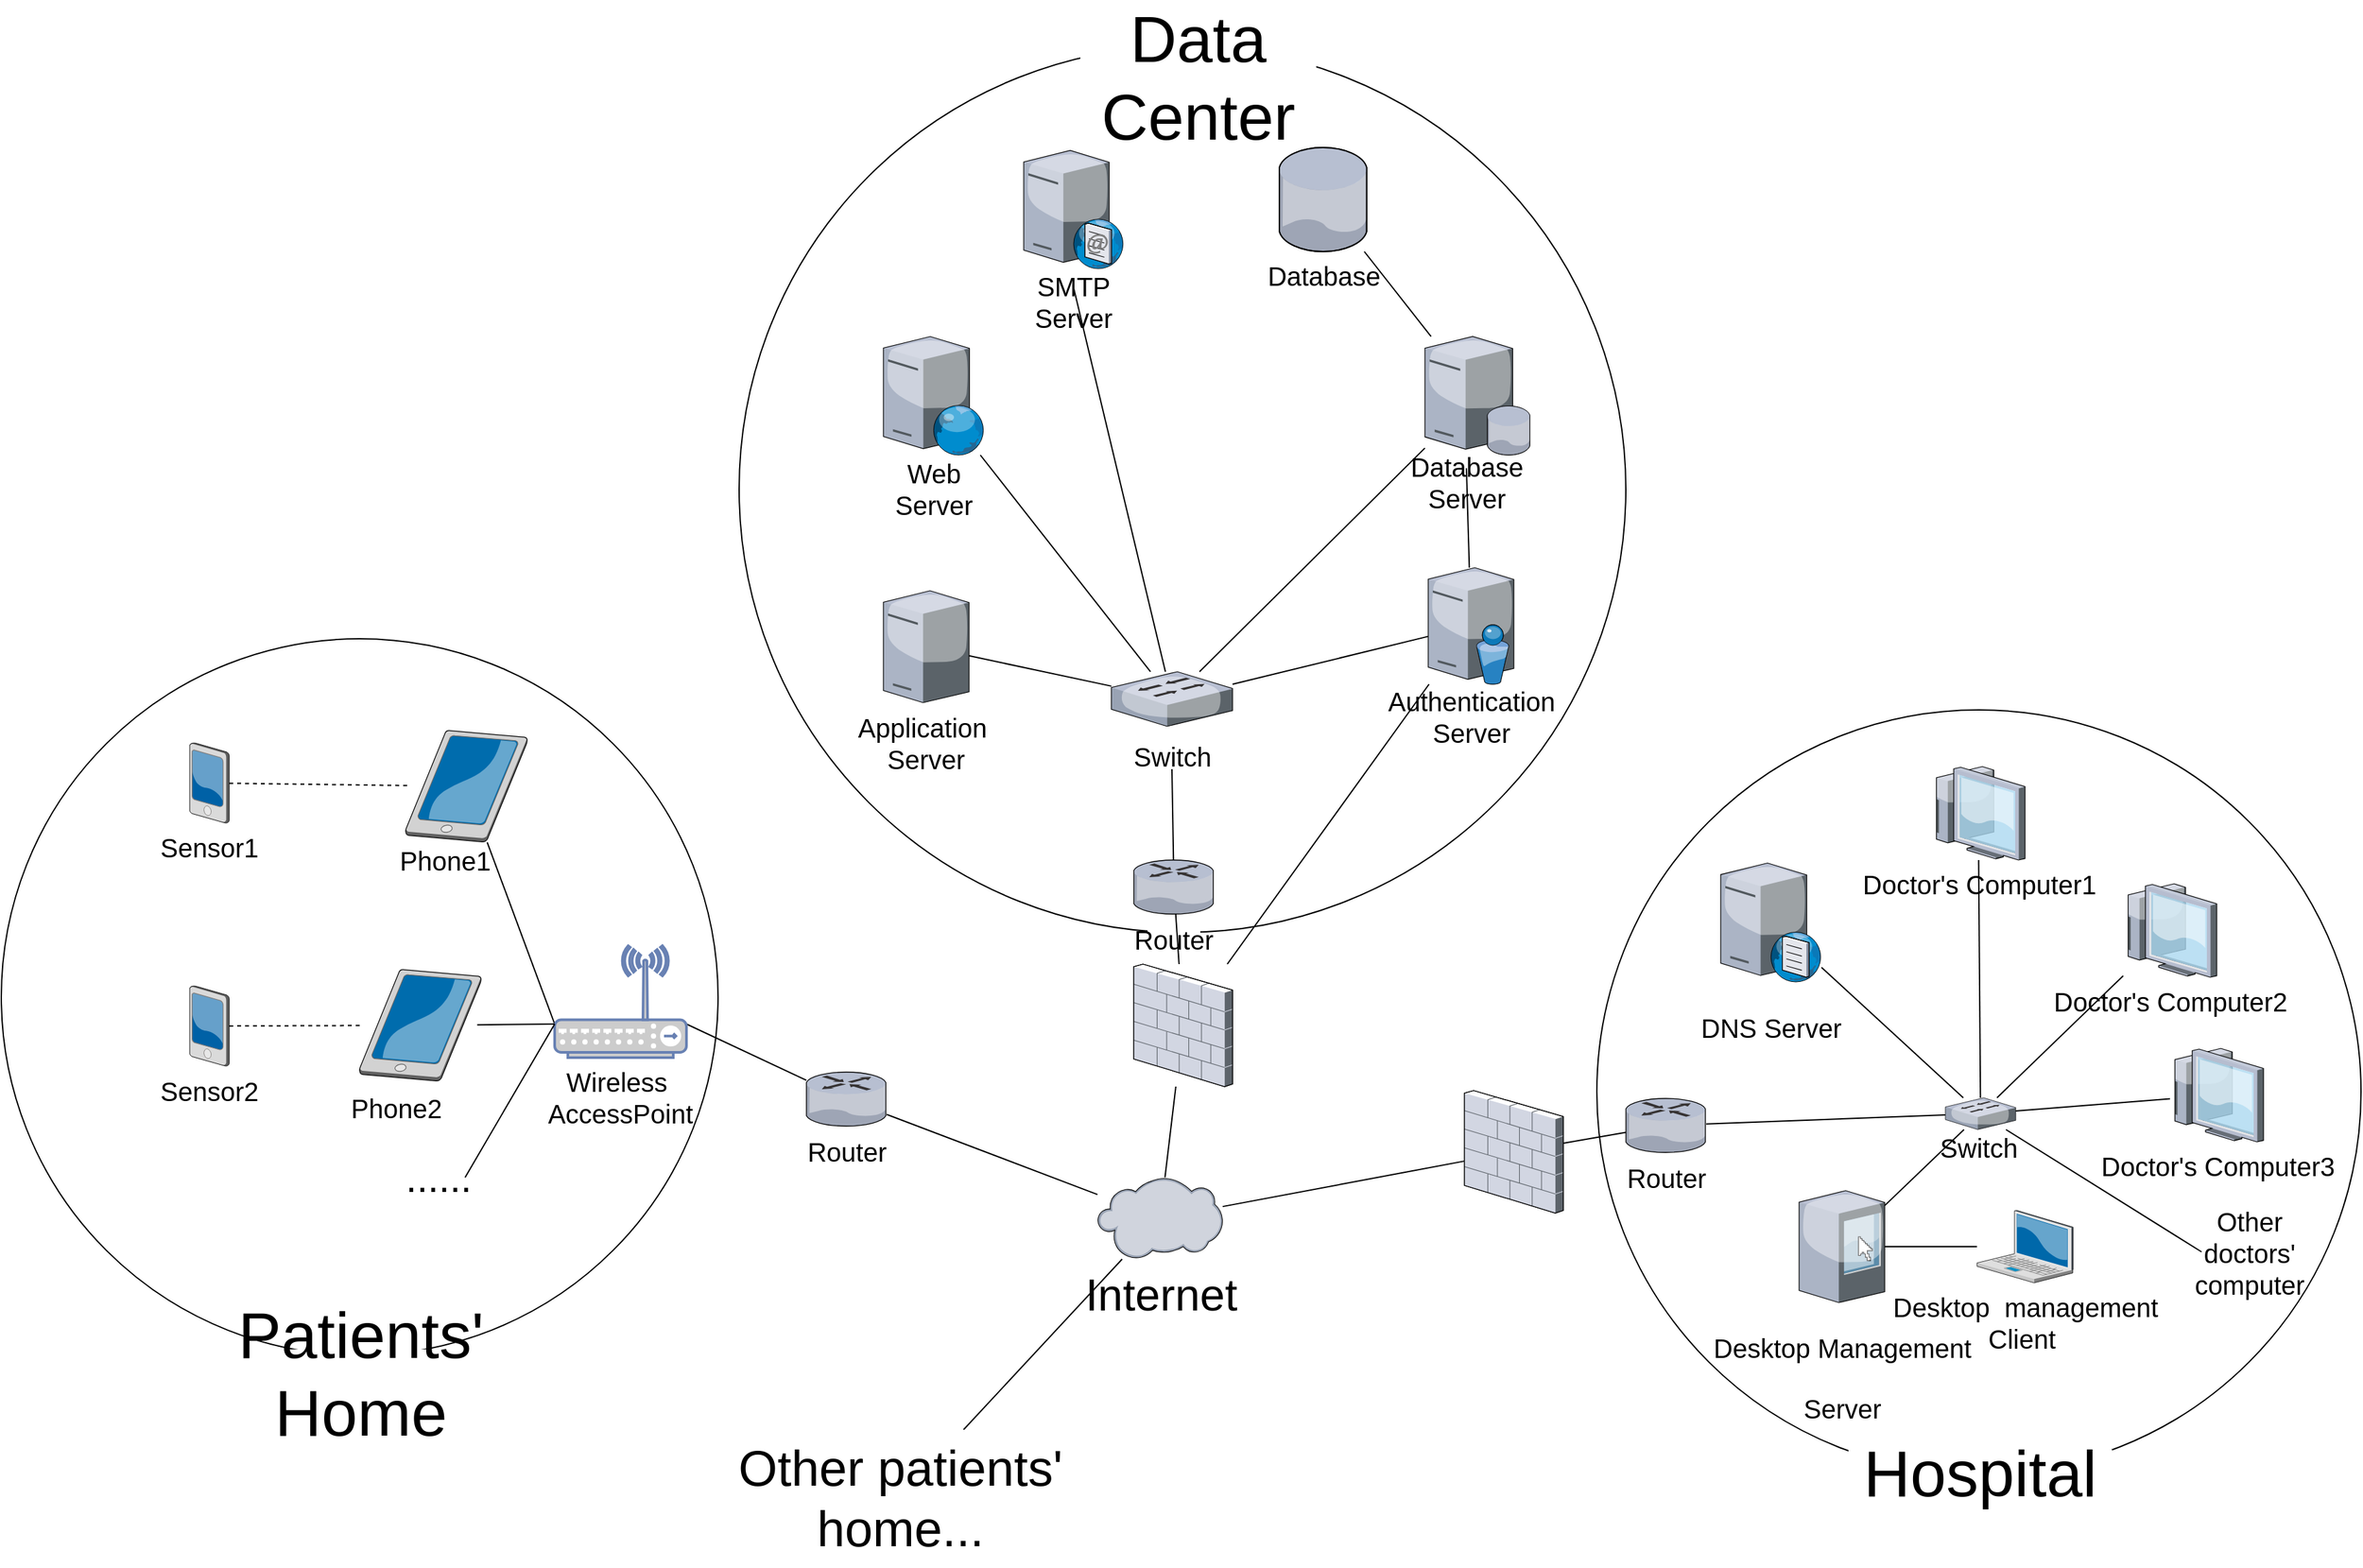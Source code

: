 <mxfile version="10.6.7" type="github"><diagram name="Page-1" id="822b0af5-4adb-64df-f703-e8dfc1f81529"><mxGraphModel dx="3344" dy="1366" grid="1" gridSize="10" guides="1" tooltips="1" connect="1" arrows="1" fold="1" page="1" pageScale="1" pageWidth="1100" pageHeight="850" background="#ffffff" math="0" shadow="0"><root><mxCell id="0"/><mxCell id="1" parent="0"/><mxCell id="VWFIFegmGs9kK9D9FBWd-44" value="" style="ellipse;whiteSpace=wrap;html=1;aspect=fixed;strokeWidth=1;fillColor=#ffffff;fontSize=20;" vertex="1" parent="1"><mxGeometry x="991" y="561" width="580" height="580" as="geometry"/></mxCell><mxCell id="VWFIFegmGs9kK9D9FBWd-1" value="" style="ellipse;whiteSpace=wrap;html=1;aspect=fixed;" vertex="1" parent="1"><mxGeometry x="340" y="57" width="673" height="673" as="geometry"/></mxCell><mxCell id="VWFIFegmGs9kK9D9FBWd-35" style="rounded=0;orthogonalLoop=1;jettySize=auto;html=1;entryX=0.5;entryY=1;entryDx=0;entryDy=0;fontSize=20;endArrow=none;endFill=0;" edge="1" parent="1" source="VWFIFegmGs9kK9D9FBWd-124" target="VWFIFegmGs9kK9D9FBWd-17"><mxGeometry relative="1" as="geometry"><mxPoint x="668.289" y="667.5" as="sourcePoint"/></mxGeometry></mxCell><mxCell id="VWFIFegmGs9kK9D9FBWd-37" style="edgeStyle=none;rounded=0;orthogonalLoop=1;jettySize=auto;html=1;fontSize=20;endArrow=none;endFill=0;" edge="1" parent="1" source="VWFIFegmGs9kK9D9FBWd-122" target="VWFIFegmGs9kK9D9FBWd-21"><mxGeometry relative="1" as="geometry"><mxPoint x="705" y="677.889" as="sourcePoint"/></mxGeometry></mxCell><mxCell id="VWFIFegmGs9kK9D9FBWd-11" value="Data &lt;br&gt;Center" style="text;html=1;align=center;verticalAlign=middle;whiteSpace=wrap;rounded=0;strokeWidth=6;fontSize=49;fillColor=#ffffff;" vertex="1" parent="1"><mxGeometry x="599" y="28" width="179" height="106" as="geometry"/></mxCell><mxCell id="VWFIFegmGs9kK9D9FBWd-15" value="" style="group" vertex="1" connectable="0" parent="1"><mxGeometry x="556" y="134" width="76" height="127" as="geometry"/></mxCell><mxCell id="VWFIFegmGs9kK9D9FBWd-4" value="" style="verticalLabelPosition=bottom;aspect=fixed;html=1;verticalAlign=top;strokeColor=none;align=center;outlineConnect=0;shape=mxgraph.citrix.smtp_server;" vertex="1" parent="VWFIFegmGs9kK9D9FBWd-15"><mxGeometry width="76" height="92" as="geometry"/></mxCell><mxCell id="VWFIFegmGs9kK9D9FBWd-14" value="SMTP Server" style="text;html=1;strokeColor=none;fillColor=none;align=center;verticalAlign=middle;whiteSpace=wrap;rounded=0;fontSize=20;" vertex="1" parent="VWFIFegmGs9kK9D9FBWd-15"><mxGeometry x="14" y="107" width="48" height="20" as="geometry"/></mxCell><mxCell id="VWFIFegmGs9kK9D9FBWd-16" value="" style="group" vertex="1" connectable="0" parent="1"><mxGeometry x="449.5" y="277.5" width="76.5" height="125" as="geometry"/></mxCell><mxCell id="VWFIFegmGs9kK9D9FBWd-5" value="" style="verticalLabelPosition=bottom;aspect=fixed;html=1;verticalAlign=top;strokeColor=none;align=center;outlineConnect=0;shape=mxgraph.citrix.web_server;" vertex="1" parent="VWFIFegmGs9kK9D9FBWd-16"><mxGeometry width="76.5" height="90" as="geometry"/></mxCell><mxCell id="VWFIFegmGs9kK9D9FBWd-12" value="Web Server" style="text;html=1;strokeColor=none;fillColor=none;align=center;verticalAlign=middle;whiteSpace=wrap;rounded=0;fontSize=20;" vertex="1" parent="VWFIFegmGs9kK9D9FBWd-16"><mxGeometry x="2.5" y="105" width="72" height="20" as="geometry"/></mxCell><mxCell id="VWFIFegmGs9kK9D9FBWd-18" value="" style="group" vertex="1" connectable="0" parent="1"><mxGeometry x="622.5" y="532" width="92" height="74" as="geometry"/></mxCell><mxCell id="VWFIFegmGs9kK9D9FBWd-7" value="" style="verticalLabelPosition=bottom;aspect=fixed;html=1;verticalAlign=top;strokeColor=none;align=center;outlineConnect=0;shape=mxgraph.citrix.switch;" vertex="1" parent="VWFIFegmGs9kK9D9FBWd-18"><mxGeometry width="92" height="41.5" as="geometry"/></mxCell><mxCell id="VWFIFegmGs9kK9D9FBWd-17" value="Switch" style="text;html=1;strokeColor=none;fillColor=none;align=center;verticalAlign=middle;whiteSpace=wrap;rounded=0;fontSize=20;" vertex="1" parent="VWFIFegmGs9kK9D9FBWd-18"><mxGeometry x="26" y="54" width="40" height="20" as="geometry"/></mxCell><mxCell id="VWFIFegmGs9kK9D9FBWd-20" value="" style="group" vertex="1" connectable="0" parent="1"><mxGeometry x="850.5" y="277.5" width="90" height="120" as="geometry"/></mxCell><mxCell id="VWFIFegmGs9kK9D9FBWd-3" value="" style="verticalLabelPosition=bottom;aspect=fixed;html=1;verticalAlign=top;strokeColor=none;align=center;outlineConnect=0;shape=mxgraph.citrix.database_server;" vertex="1" parent="VWFIFegmGs9kK9D9FBWd-20"><mxGeometry x="10" width="80" height="90" as="geometry"/></mxCell><mxCell id="VWFIFegmGs9kK9D9FBWd-19" value="Database&lt;br&gt;Server&lt;br&gt;" style="text;html=1;strokeColor=none;fillColor=none;align=center;verticalAlign=middle;whiteSpace=wrap;rounded=0;fontSize=20;" vertex="1" parent="VWFIFegmGs9kK9D9FBWd-20"><mxGeometry y="100" width="83" height="20" as="geometry"/></mxCell><mxCell id="VWFIFegmGs9kK9D9FBWd-23" value="" style="group" vertex="1" connectable="0" parent="1"><mxGeometry x="863" y="453" width="65" height="123" as="geometry"/></mxCell><mxCell id="VWFIFegmGs9kK9D9FBWd-21" value="" style="verticalLabelPosition=bottom;aspect=fixed;html=1;verticalAlign=top;strokeColor=none;align=center;outlineConnect=0;shape=mxgraph.citrix.directory_server;fillColor=#ffffff;fontSize=20;" vertex="1" parent="VWFIFegmGs9kK9D9FBWd-23"><mxGeometry width="65" height="88.5" as="geometry"/></mxCell><mxCell id="VWFIFegmGs9kK9D9FBWd-22" value="Authentication&lt;br&gt;Server&lt;br&gt;" style="text;html=1;strokeColor=none;fillColor=none;align=center;verticalAlign=middle;whiteSpace=wrap;rounded=0;fontSize=20;" vertex="1" parent="VWFIFegmGs9kK9D9FBWd-23"><mxGeometry x="12.5" y="103" width="40" height="20" as="geometry"/></mxCell><mxCell id="VWFIFegmGs9kK9D9FBWd-26" value="" style="group" vertex="1" connectable="0" parent="1"><mxGeometry x="449.5" y="470.5" width="65" height="125.5" as="geometry"/></mxCell><mxCell id="VWFIFegmGs9kK9D9FBWd-24" value="" style="verticalLabelPosition=bottom;aspect=fixed;html=1;verticalAlign=top;strokeColor=none;align=center;outlineConnect=0;shape=mxgraph.citrix.license_server;fillColor=#ffffff;fontSize=20;" vertex="1" parent="VWFIFegmGs9kK9D9FBWd-26"><mxGeometry width="65" height="85" as="geometry"/></mxCell><mxCell id="VWFIFegmGs9kK9D9FBWd-25" value="Application&amp;nbsp;&lt;br&gt;Server&lt;br&gt;" style="text;html=1;strokeColor=none;fillColor=none;align=center;verticalAlign=middle;whiteSpace=wrap;rounded=0;fontSize=20;" vertex="1" parent="VWFIFegmGs9kK9D9FBWd-26"><mxGeometry x="12.5" y="105.5" width="40" height="20" as="geometry"/></mxCell><mxCell id="VWFIFegmGs9kK9D9FBWd-30" value="" style="group" vertex="1" connectable="0" parent="1"><mxGeometry x="750" y="134" width="67" height="106.5" as="geometry"/></mxCell><mxCell id="VWFIFegmGs9kK9D9FBWd-27" value="" style="verticalLabelPosition=bottom;aspect=fixed;html=1;verticalAlign=top;strokeColor=none;align=center;outlineConnect=0;shape=mxgraph.citrix.database;fillColor=#ffffff;fontSize=20;" vertex="1" parent="VWFIFegmGs9kK9D9FBWd-30"><mxGeometry width="67" height="79" as="geometry"/></mxCell><mxCell id="VWFIFegmGs9kK9D9FBWd-28" value="Database" style="text;html=1;strokeColor=none;fillColor=none;align=center;verticalAlign=middle;whiteSpace=wrap;rounded=0;fontSize=20;" vertex="1" parent="VWFIFegmGs9kK9D9FBWd-30"><mxGeometry x="13.5" y="86.5" width="40" height="20" as="geometry"/></mxCell><mxCell id="VWFIFegmGs9kK9D9FBWd-36" style="edgeStyle=none;rounded=0;orthogonalLoop=1;jettySize=auto;html=1;fontSize=20;endArrow=none;endFill=0;" edge="1" parent="1" source="VWFIFegmGs9kK9D9FBWd-27" target="VWFIFegmGs9kK9D9FBWd-3"><mxGeometry relative="1" as="geometry"/></mxCell><mxCell id="VWFIFegmGs9kK9D9FBWd-38" style="edgeStyle=none;rounded=0;orthogonalLoop=1;jettySize=auto;html=1;entryX=0.5;entryY=0;entryDx=0;entryDy=0;fontSize=20;endArrow=none;endFill=0;" edge="1" parent="1" source="VWFIFegmGs9kK9D9FBWd-21" target="VWFIFegmGs9kK9D9FBWd-19"><mxGeometry relative="1" as="geometry"/></mxCell><mxCell id="VWFIFegmGs9kK9D9FBWd-39" style="edgeStyle=none;rounded=0;orthogonalLoop=1;jettySize=auto;html=1;fontSize=20;endArrow=none;endFill=0;" edge="1" parent="1" source="VWFIFegmGs9kK9D9FBWd-7" target="VWFIFegmGs9kK9D9FBWd-24"><mxGeometry relative="1" as="geometry"/></mxCell><mxCell id="VWFIFegmGs9kK9D9FBWd-40" style="edgeStyle=none;rounded=0;orthogonalLoop=1;jettySize=auto;html=1;fontSize=20;endArrow=none;endFill=0;" edge="1" parent="1" source="VWFIFegmGs9kK9D9FBWd-7" target="VWFIFegmGs9kK9D9FBWd-5"><mxGeometry relative="1" as="geometry"/></mxCell><mxCell id="VWFIFegmGs9kK9D9FBWd-41" style="edgeStyle=none;rounded=0;orthogonalLoop=1;jettySize=auto;html=1;entryX=0.5;entryY=0;entryDx=0;entryDy=0;fontSize=20;endArrow=none;endFill=0;" edge="1" parent="1" source="VWFIFegmGs9kK9D9FBWd-7" target="VWFIFegmGs9kK9D9FBWd-14"><mxGeometry relative="1" as="geometry"/></mxCell><mxCell id="VWFIFegmGs9kK9D9FBWd-42" style="edgeStyle=none;rounded=0;orthogonalLoop=1;jettySize=auto;html=1;fontSize=20;endArrow=none;endFill=0;" edge="1" parent="1" source="VWFIFegmGs9kK9D9FBWd-7" target="VWFIFegmGs9kK9D9FBWd-3"><mxGeometry relative="1" as="geometry"/></mxCell><mxCell id="VWFIFegmGs9kK9D9FBWd-59" value="" style="ellipse;whiteSpace=wrap;html=1;aspect=fixed;strokeWidth=1;fillColor=#ffffff;fontSize=20;" vertex="1" parent="1"><mxGeometry x="-220" y="507" width="544" height="544" as="geometry"/></mxCell><mxCell id="VWFIFegmGs9kK9D9FBWd-60" value="Patients' Home" style="text;html=1;align=center;verticalAlign=middle;whiteSpace=wrap;rounded=0;strokeWidth=6;fontSize=49;fillColor=#ffffff;" vertex="1" parent="1"><mxGeometry x="-47" y="1046.5" width="200" height="37" as="geometry"/></mxCell><mxCell id="VWFIFegmGs9kK9D9FBWd-64" value="" style="group" vertex="1" connectable="0" parent="1"><mxGeometry x="391" y="836" width="61" height="70" as="geometry"/></mxCell><mxCell id="VWFIFegmGs9kK9D9FBWd-65" value="" style="verticalLabelPosition=bottom;aspect=fixed;html=1;verticalAlign=top;strokeColor=none;align=center;outlineConnect=0;shape=mxgraph.citrix.router;" vertex="1" parent="VWFIFegmGs9kK9D9FBWd-64"><mxGeometry width="61" height="41" as="geometry"/></mxCell><mxCell id="VWFIFegmGs9kK9D9FBWd-66" value="Router" style="text;html=1;strokeColor=none;fillColor=none;align=center;verticalAlign=middle;whiteSpace=wrap;rounded=0;fontSize=20;" vertex="1" parent="VWFIFegmGs9kK9D9FBWd-64"><mxGeometry x="10.5" y="50" width="40" height="20" as="geometry"/></mxCell><mxCell id="VWFIFegmGs9kK9D9FBWd-67" style="edgeStyle=none;rounded=0;orthogonalLoop=1;jettySize=auto;html=1;endArrow=none;endFill=0;fontSize=20;entryX=1;entryY=0.7;entryDx=0;entryDy=0;entryPerimeter=0;" edge="1" parent="1" source="VWFIFegmGs9kK9D9FBWd-65" target="VWFIFegmGs9kK9D9FBWd-70"><mxGeometry relative="1" as="geometry"><mxPoint x="339" y="848.25" as="targetPoint"/></mxGeometry></mxCell><mxCell id="VWFIFegmGs9kK9D9FBWd-68" style="edgeStyle=none;rounded=0;orthogonalLoop=1;jettySize=auto;html=1;endArrow=none;endFill=0;fontSize=20;" edge="1" parent="1" source="VWFIFegmGs9kK9D9FBWd-65" target="VWFIFegmGs9kK9D9FBWd-132"><mxGeometry relative="1" as="geometry"><mxPoint x="560" y="870" as="targetPoint"/></mxGeometry></mxCell><mxCell id="VWFIFegmGs9kK9D9FBWd-73" style="edgeStyle=none;rounded=0;orthogonalLoop=1;jettySize=auto;html=1;endArrow=none;endFill=0;fontSize=20;entryX=0;entryY=0.7;entryDx=0;entryDy=0;entryPerimeter=0;" edge="1" parent="1" source="VWFIFegmGs9kK9D9FBWd-69" target="VWFIFegmGs9kK9D9FBWd-70"><mxGeometry relative="1" as="geometry"/></mxCell><mxCell id="VWFIFegmGs9kK9D9FBWd-72" value="" style="group" vertex="1" connectable="0" parent="1"><mxGeometry x="200" y="740" width="100" height="125" as="geometry"/></mxCell><mxCell id="VWFIFegmGs9kK9D9FBWd-70" value="" style="fontColor=#0066CC;verticalAlign=top;verticalLabelPosition=bottom;labelPosition=center;align=center;html=1;outlineConnect=0;fillColor=#CCCCCC;strokeColor=#6881B3;gradientColor=none;gradientDirection=north;strokeWidth=2;shape=mxgraph.networks.wireless_hub;" vertex="1" parent="VWFIFegmGs9kK9D9FBWd-72"><mxGeometry width="100" height="85" as="geometry"/></mxCell><mxCell id="VWFIFegmGs9kK9D9FBWd-71" value="Wireless&amp;nbsp;&lt;br&gt;AccessPoint&lt;br&gt;" style="text;html=1;strokeColor=none;fillColor=none;align=center;verticalAlign=middle;whiteSpace=wrap;rounded=0;fontSize=20;" vertex="1" parent="VWFIFegmGs9kK9D9FBWd-72"><mxGeometry x="30" y="105" width="40" height="20" as="geometry"/></mxCell><mxCell id="VWFIFegmGs9kK9D9FBWd-75" style="edgeStyle=none;rounded=0;orthogonalLoop=1;jettySize=auto;html=1;entryX=0;entryY=0.7;entryDx=0;entryDy=0;entryPerimeter=0;endArrow=none;endFill=0;fontSize=20;" edge="1" parent="1" source="VWFIFegmGs9kK9D9FBWd-74" target="VWFIFegmGs9kK9D9FBWd-70"><mxGeometry relative="1" as="geometry"/></mxCell><mxCell id="VWFIFegmGs9kK9D9FBWd-77" style="edgeStyle=none;rounded=0;orthogonalLoop=1;jettySize=auto;html=1;entryX=0;entryY=0.7;entryDx=0;entryDy=0;entryPerimeter=0;endArrow=none;endFill=0;fontSize=20;exitX=1;exitY=0.5;exitDx=0;exitDy=0;" edge="1" parent="1" source="VWFIFegmGs9kK9D9FBWd-82" target="VWFIFegmGs9kK9D9FBWd-70"><mxGeometry relative="1" as="geometry"><mxPoint x="120" y="890" as="sourcePoint"/></mxGeometry></mxCell><mxCell id="VWFIFegmGs9kK9D9FBWd-86" style="edgeStyle=none;rounded=0;orthogonalLoop=1;jettySize=auto;html=1;endArrow=none;endFill=0;fontSize=30;dashed=1;" edge="1" parent="1" source="VWFIFegmGs9kK9D9FBWd-78" target="VWFIFegmGs9kK9D9FBWd-69"><mxGeometry relative="1" as="geometry"/></mxCell><mxCell id="VWFIFegmGs9kK9D9FBWd-82" value="......" style="text;html=1;strokeColor=none;fillColor=none;align=center;verticalAlign=middle;whiteSpace=wrap;rounded=0;fontSize=30;" vertex="1" parent="1"><mxGeometry x="92" y="906" width="40" height="20" as="geometry"/></mxCell><mxCell id="VWFIFegmGs9kK9D9FBWd-84" value="" style="group" vertex="1" connectable="0" parent="1"><mxGeometry x="57" y="757.5" width="82" height="115" as="geometry"/></mxCell><mxCell id="VWFIFegmGs9kK9D9FBWd-74" value="" style="verticalLabelPosition=bottom;aspect=fixed;html=1;verticalAlign=top;strokeColor=none;align=center;outlineConnect=0;shape=mxgraph.citrix.tablet_2;fillColor=#ffffff;fontSize=20;rotation=95;direction=east;" vertex="1" parent="VWFIFegmGs9kK9D9FBWd-84"><mxGeometry width="82" height="86" as="geometry"/></mxCell><mxCell id="VWFIFegmGs9kK9D9FBWd-80" value="Phone2" style="text;html=1;strokeColor=none;fillColor=none;align=center;verticalAlign=middle;whiteSpace=wrap;rounded=0;fontSize=20;" vertex="1" parent="VWFIFegmGs9kK9D9FBWd-84"><mxGeometry x="3" y="95" width="40" height="20" as="geometry"/></mxCell><mxCell id="VWFIFegmGs9kK9D9FBWd-85" value="" style="group" vertex="1" connectable="0" parent="1"><mxGeometry x="92" y="576" width="82" height="109" as="geometry"/></mxCell><mxCell id="VWFIFegmGs9kK9D9FBWd-69" value="" style="verticalLabelPosition=bottom;aspect=fixed;html=1;verticalAlign=top;strokeColor=none;align=center;outlineConnect=0;shape=mxgraph.citrix.tablet_2;fillColor=#ffffff;fontSize=20;rotation=95;direction=east;" vertex="1" parent="VWFIFegmGs9kK9D9FBWd-85"><mxGeometry width="82" height="86" as="geometry"/></mxCell><mxCell id="VWFIFegmGs9kK9D9FBWd-79" value="Phone1" style="text;html=1;strokeColor=none;fillColor=none;align=center;verticalAlign=middle;whiteSpace=wrap;rounded=0;fontSize=20;" vertex="1" parent="VWFIFegmGs9kK9D9FBWd-85"><mxGeometry x="5" y="89" width="40" height="20" as="geometry"/></mxCell><mxCell id="VWFIFegmGs9kK9D9FBWd-88" value="" style="group" vertex="1" connectable="0" parent="1"><mxGeometry x="-82" y="586" width="40" height="89" as="geometry"/></mxCell><mxCell id="VWFIFegmGs9kK9D9FBWd-78" value="" style="verticalLabelPosition=bottom;aspect=fixed;html=1;verticalAlign=top;strokeColor=none;align=center;outlineConnect=0;shape=mxgraph.citrix.pda;fillColor=#ffffff;fontSize=20;" vertex="1" parent="VWFIFegmGs9kK9D9FBWd-88"><mxGeometry x="5" width="30" height="61" as="geometry"/></mxCell><mxCell id="VWFIFegmGs9kK9D9FBWd-87" value="Sensor1" style="text;html=1;strokeColor=none;fillColor=none;align=center;verticalAlign=middle;whiteSpace=wrap;rounded=0;fontSize=20;" vertex="1" parent="VWFIFegmGs9kK9D9FBWd-88"><mxGeometry y="69" width="40" height="20" as="geometry"/></mxCell><mxCell id="VWFIFegmGs9kK9D9FBWd-89" value="" style="group" vertex="1" connectable="0" parent="1"><mxGeometry x="-82" y="770.5" width="40" height="89" as="geometry"/></mxCell><mxCell id="VWFIFegmGs9kK9D9FBWd-90" value="" style="verticalLabelPosition=bottom;aspect=fixed;html=1;verticalAlign=top;strokeColor=none;align=center;outlineConnect=0;shape=mxgraph.citrix.pda;fillColor=#ffffff;fontSize=20;" vertex="1" parent="VWFIFegmGs9kK9D9FBWd-89"><mxGeometry x="5" width="30" height="61" as="geometry"/></mxCell><mxCell id="VWFIFegmGs9kK9D9FBWd-91" value="Sensor2" style="text;html=1;strokeColor=none;fillColor=none;align=center;verticalAlign=middle;whiteSpace=wrap;rounded=0;fontSize=20;" vertex="1" parent="VWFIFegmGs9kK9D9FBWd-89"><mxGeometry y="69" width="40" height="20" as="geometry"/></mxCell><mxCell id="VWFIFegmGs9kK9D9FBWd-92" style="edgeStyle=none;rounded=0;orthogonalLoop=1;jettySize=auto;html=1;dashed=1;endArrow=none;endFill=0;fontSize=20;" edge="1" parent="1" source="VWFIFegmGs9kK9D9FBWd-90" target="VWFIFegmGs9kK9D9FBWd-74"><mxGeometry relative="1" as="geometry"/></mxCell><mxCell id="VWFIFegmGs9kK9D9FBWd-102" style="edgeStyle=none;rounded=0;orthogonalLoop=1;jettySize=auto;html=1;endArrow=none;endFill=0;fontSize=38;" edge="1" parent="1" source="VWFIFegmGs9kK9D9FBWd-101" target="VWFIFegmGs9kK9D9FBWd-132"><mxGeometry relative="1" as="geometry"><mxPoint x="640" y="1020" as="targetPoint"/></mxGeometry></mxCell><mxCell id="VWFIFegmGs9kK9D9FBWd-101" value="Other patients' home..." style="text;html=1;align=center;verticalAlign=middle;whiteSpace=wrap;rounded=0;strokeWidth=6;fontSize=38;fillColor=#ffffff;" vertex="1" parent="1"><mxGeometry x="337.5" y="1107.5" width="249" height="104" as="geometry"/></mxCell><mxCell id="VWFIFegmGs9kK9D9FBWd-53" value="" style="group" vertex="1" connectable="0" parent="1"><mxGeometry x="1013" y="856" width="61" height="70" as="geometry"/></mxCell><mxCell id="VWFIFegmGs9kK9D9FBWd-54" value="" style="verticalLabelPosition=bottom;aspect=fixed;html=1;verticalAlign=top;strokeColor=none;align=center;outlineConnect=0;shape=mxgraph.citrix.router;" vertex="1" parent="VWFIFegmGs9kK9D9FBWd-53"><mxGeometry width="61" height="41" as="geometry"/></mxCell><mxCell id="VWFIFegmGs9kK9D9FBWd-55" value="Router" style="text;html=1;strokeColor=none;fillColor=none;align=center;verticalAlign=middle;whiteSpace=wrap;rounded=0;fontSize=20;" vertex="1" parent="VWFIFegmGs9kK9D9FBWd-53"><mxGeometry x="10.5" y="50" width="40" height="20" as="geometry"/></mxCell><mxCell id="VWFIFegmGs9kK9D9FBWd-46" value="Hospital&lt;br&gt;" style="text;html=1;align=center;verticalAlign=middle;whiteSpace=wrap;rounded=0;strokeWidth=6;fontSize=49;fillColor=#ffffff;" vertex="1" parent="1"><mxGeometry x="1182" y="1122.5" width="200" height="37" as="geometry"/></mxCell><mxCell id="VWFIFegmGs9kK9D9FBWd-95" value="Doctor's Computer1" style="verticalLabelPosition=bottom;aspect=fixed;html=1;verticalAlign=top;strokeColor=none;align=center;outlineConnect=0;shape=mxgraph.citrix.thin_client;fillColor=#ffffff;fontSize=20;" vertex="1" parent="1"><mxGeometry x="1245" y="604" width="71" height="71" as="geometry"/></mxCell><mxCell id="VWFIFegmGs9kK9D9FBWd-112" style="edgeStyle=none;rounded=0;orthogonalLoop=1;jettySize=auto;html=1;endArrow=none;endFill=0;fontSize=20;" edge="1" parent="1" source="VWFIFegmGs9kK9D9FBWd-96" target="VWFIFegmGs9kK9D9FBWd-104"><mxGeometry relative="1" as="geometry"/></mxCell><mxCell id="VWFIFegmGs9kK9D9FBWd-96" value="Doctor's Computer2" style="verticalLabelPosition=bottom;aspect=fixed;html=1;verticalAlign=top;strokeColor=none;align=center;outlineConnect=0;shape=mxgraph.citrix.thin_client;fillColor=#ffffff;fontSize=20;" vertex="1" parent="1"><mxGeometry x="1390.5" y="693" width="71" height="71" as="geometry"/></mxCell><mxCell id="VWFIFegmGs9kK9D9FBWd-113" style="edgeStyle=none;rounded=0;orthogonalLoop=1;jettySize=auto;html=1;endArrow=none;endFill=0;fontSize=20;" edge="1" parent="1" source="VWFIFegmGs9kK9D9FBWd-97" target="VWFIFegmGs9kK9D9FBWd-104"><mxGeometry relative="1" as="geometry"/></mxCell><mxCell id="VWFIFegmGs9kK9D9FBWd-97" value="Doctor's Computer3" style="verticalLabelPosition=bottom;aspect=fixed;html=1;verticalAlign=top;strokeColor=none;align=center;outlineConnect=0;shape=mxgraph.citrix.thin_client;fillColor=#ffffff;fontSize=20;" vertex="1" parent="1"><mxGeometry x="1426" y="818" width="71" height="71" as="geometry"/></mxCell><mxCell id="VWFIFegmGs9kK9D9FBWd-103" value="" style="group" vertex="1" connectable="0" parent="1"><mxGeometry x="1234.5" y="855.5" width="92" height="43" as="geometry"/></mxCell><mxCell id="VWFIFegmGs9kK9D9FBWd-104" value="" style="verticalLabelPosition=bottom;aspect=fixed;html=1;verticalAlign=top;strokeColor=none;align=center;outlineConnect=0;shape=mxgraph.citrix.switch;" vertex="1" parent="VWFIFegmGs9kK9D9FBWd-103"><mxGeometry x="21" width="53.459" height="24.115" as="geometry"/></mxCell><mxCell id="VWFIFegmGs9kK9D9FBWd-105" value="Switch" style="text;html=1;strokeColor=none;fillColor=none;align=center;verticalAlign=middle;whiteSpace=wrap;rounded=0;fontSize=20;" vertex="1" parent="VWFIFegmGs9kK9D9FBWd-103"><mxGeometry x="26" y="31.378" width="40" height="11.622" as="geometry"/></mxCell><mxCell id="VWFIFegmGs9kK9D9FBWd-114" style="edgeStyle=none;rounded=0;orthogonalLoop=1;jettySize=auto;html=1;endArrow=none;endFill=0;fontSize=20;" edge="1" parent="1" source="VWFIFegmGs9kK9D9FBWd-107" target="VWFIFegmGs9kK9D9FBWd-104"><mxGeometry relative="1" as="geometry"/></mxCell><mxCell id="VWFIFegmGs9kK9D9FBWd-107" value="&lt;font style=&quot;font-size: 20px&quot;&gt;DNS Server&lt;/font&gt;" style="verticalLabelPosition=bottom;aspect=fixed;html=1;verticalAlign=top;strokeColor=none;align=center;outlineConnect=0;shape=mxgraph.citrix.dns_server;fillColor=#ffffff;fontSize=38;" vertex="1" parent="1"><mxGeometry x="1085" y="675" width="76.5" height="92.5" as="geometry"/></mxCell><mxCell id="VWFIFegmGs9kK9D9FBWd-115" style="edgeStyle=none;rounded=0;orthogonalLoop=1;jettySize=auto;html=1;endArrow=none;endFill=0;fontSize=20;" edge="1" parent="1" source="VWFIFegmGs9kK9D9FBWd-108" target="VWFIFegmGs9kK9D9FBWd-104"><mxGeometry relative="1" as="geometry"/></mxCell><mxCell id="VWFIFegmGs9kK9D9FBWd-108" value="&lt;font style=&quot;font-size: 20px&quot;&gt;Desktop&amp;nbsp;Management&lt;br&gt;Server&lt;/font&gt;&lt;br&gt;" style="verticalLabelPosition=bottom;aspect=fixed;html=1;verticalAlign=top;strokeColor=none;align=center;outlineConnect=0;shape=mxgraph.citrix.kiosk;fillColor=#ffffff;fontSize=38;" vertex="1" parent="1"><mxGeometry x="1144.5" y="926" width="65" height="85" as="geometry"/></mxCell><mxCell id="VWFIFegmGs9kK9D9FBWd-110" style="edgeStyle=none;rounded=0;orthogonalLoop=1;jettySize=auto;html=1;endArrow=none;endFill=0;fontSize=20;" edge="1" parent="1" source="VWFIFegmGs9kK9D9FBWd-109" target="VWFIFegmGs9kK9D9FBWd-108"><mxGeometry relative="1" as="geometry"/></mxCell><mxCell id="VWFIFegmGs9kK9D9FBWd-109" value="Desktop &amp;nbsp;management&lt;br&gt;Client&amp;nbsp;" style="verticalLabelPosition=bottom;aspect=fixed;html=1;verticalAlign=top;strokeColor=none;align=center;outlineConnect=0;shape=mxgraph.citrix.laptop_2;fillColor=#ffffff;fontSize=20;" vertex="1" parent="1"><mxGeometry x="1279.5" y="941" width="73" height="55" as="geometry"/></mxCell><mxCell id="VWFIFegmGs9kK9D9FBWd-111" style="edgeStyle=none;rounded=0;orthogonalLoop=1;jettySize=auto;html=1;endArrow=none;endFill=0;fontSize=20;" edge="1" parent="1" source="VWFIFegmGs9kK9D9FBWd-104" target="VWFIFegmGs9kK9D9FBWd-95"><mxGeometry relative="1" as="geometry"/></mxCell><mxCell id="VWFIFegmGs9kK9D9FBWd-117" value="Other doctors' computer" style="text;html=1;strokeColor=none;fillColor=none;align=center;verticalAlign=middle;whiteSpace=wrap;rounded=0;fontSize=20;" vertex="1" parent="1"><mxGeometry x="1450" y="943" width="73" height="59" as="geometry"/></mxCell><mxCell id="VWFIFegmGs9kK9D9FBWd-118" style="edgeStyle=none;rounded=0;orthogonalLoop=1;jettySize=auto;html=1;exitX=0.25;exitY=0;exitDx=0;exitDy=0;endArrow=none;endFill=0;fontSize=20;" edge="1" parent="1" source="VWFIFegmGs9kK9D9FBWd-117" target="VWFIFegmGs9kK9D9FBWd-117"><mxGeometry relative="1" as="geometry"/></mxCell><mxCell id="VWFIFegmGs9kK9D9FBWd-121" style="edgeStyle=none;rounded=0;orthogonalLoop=1;jettySize=auto;html=1;entryX=0;entryY=0.5;entryDx=0;entryDy=0;endArrow=none;endFill=0;fontSize=20;" edge="1" parent="1" source="VWFIFegmGs9kK9D9FBWd-104" target="VWFIFegmGs9kK9D9FBWd-117"><mxGeometry relative="1" as="geometry"/></mxCell><mxCell id="VWFIFegmGs9kK9D9FBWd-122" value="" style="verticalLabelPosition=bottom;aspect=fixed;html=1;verticalAlign=top;strokeColor=none;align=center;outlineConnect=0;shape=mxgraph.citrix.firewall;fillColor=#ffffff;fontSize=20;" vertex="1" parent="1"><mxGeometry x="639.5" y="754" width="75" height="93" as="geometry"/></mxCell><mxCell id="VWFIFegmGs9kK9D9FBWd-123" value="" style="group" vertex="1" connectable="0" parent="1"><mxGeometry x="639.5" y="675" width="61" height="70" as="geometry"/></mxCell><mxCell id="VWFIFegmGs9kK9D9FBWd-124" value="" style="verticalLabelPosition=bottom;aspect=fixed;html=1;verticalAlign=top;strokeColor=none;align=center;outlineConnect=0;shape=mxgraph.citrix.router;" vertex="1" parent="VWFIFegmGs9kK9D9FBWd-123"><mxGeometry width="61" height="41" as="geometry"/></mxCell><mxCell id="VWFIFegmGs9kK9D9FBWd-125" value="Router" style="text;html=1;align=center;verticalAlign=middle;whiteSpace=wrap;rounded=0;fontSize=20;fillColor=#ffffff;" vertex="1" parent="VWFIFegmGs9kK9D9FBWd-123"><mxGeometry x="10.5" y="50" width="40" height="20" as="geometry"/></mxCell><mxCell id="VWFIFegmGs9kK9D9FBWd-128" style="edgeStyle=none;rounded=0;orthogonalLoop=1;jettySize=auto;html=1;endArrow=none;endFill=0;fontSize=20;" edge="1" parent="1" source="VWFIFegmGs9kK9D9FBWd-124" target="VWFIFegmGs9kK9D9FBWd-122"><mxGeometry relative="1" as="geometry"/></mxCell><mxCell id="VWFIFegmGs9kK9D9FBWd-130" style="edgeStyle=none;rounded=0;orthogonalLoop=1;jettySize=auto;html=1;endArrow=none;endFill=0;fontSize=20;" edge="1" parent="1" source="VWFIFegmGs9kK9D9FBWd-129" target="VWFIFegmGs9kK9D9FBWd-54"><mxGeometry relative="1" as="geometry"/></mxCell><mxCell id="VWFIFegmGs9kK9D9FBWd-134" style="edgeStyle=none;rounded=0;orthogonalLoop=1;jettySize=auto;html=1;endArrow=none;endFill=0;fontSize=20;" edge="1" parent="1" source="VWFIFegmGs9kK9D9FBWd-129" target="VWFIFegmGs9kK9D9FBWd-132"><mxGeometry relative="1" as="geometry"/></mxCell><mxCell id="VWFIFegmGs9kK9D9FBWd-129" value="" style="verticalLabelPosition=bottom;aspect=fixed;html=1;verticalAlign=top;strokeColor=none;align=center;outlineConnect=0;shape=mxgraph.citrix.firewall;fillColor=#ffffff;fontSize=20;" vertex="1" parent="1"><mxGeometry x="890.5" y="850" width="75" height="93" as="geometry"/></mxCell><mxCell id="VWFIFegmGs9kK9D9FBWd-131" style="edgeStyle=none;rounded=0;orthogonalLoop=1;jettySize=auto;html=1;endArrow=none;endFill=0;fontSize=20;" edge="1" parent="1" source="VWFIFegmGs9kK9D9FBWd-54" target="VWFIFegmGs9kK9D9FBWd-104"><mxGeometry relative="1" as="geometry"/></mxCell><mxCell id="VWFIFegmGs9kK9D9FBWd-133" style="edgeStyle=none;rounded=0;orthogonalLoop=1;jettySize=auto;html=1;endArrow=none;endFill=0;fontSize=20;" edge="1" parent="1" source="VWFIFegmGs9kK9D9FBWd-132" target="VWFIFegmGs9kK9D9FBWd-122"><mxGeometry relative="1" as="geometry"/></mxCell><mxCell id="VWFIFegmGs9kK9D9FBWd-132" value="Internet" style="verticalLabelPosition=bottom;aspect=fixed;html=1;verticalAlign=top;strokeColor=none;align=center;outlineConnect=0;shape=mxgraph.citrix.cloud;fillColor=#ffffff;fontSize=34;" vertex="1" parent="1"><mxGeometry x="612" y="916" width="95" height="62" as="geometry"/></mxCell><mxCell id="VWFIFegmGs9kK9D9FBWd-135" style="edgeStyle=none;rounded=0;orthogonalLoop=1;jettySize=auto;html=1;endArrow=none;endFill=0;fontSize=34;" edge="1" parent="1" source="VWFIFegmGs9kK9D9FBWd-21" target="VWFIFegmGs9kK9D9FBWd-7"><mxGeometry relative="1" as="geometry"/></mxCell></root></mxGraphModel></diagram></mxfile>